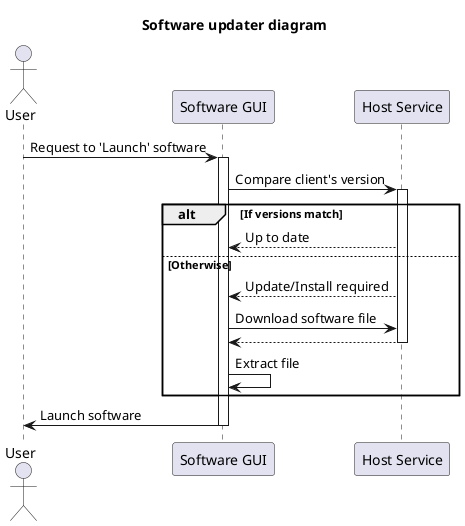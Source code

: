 @startuml

title "Software updater diagram"

actor User
participant "Software GUI" as ClientApp
participant "Host Service" as Database

User -> ClientApp++: Request to 'Launch' software
ClientApp -> Database++: Compare client's version
alt If versions match
    ClientApp <-- Database: Up to date
else Otherwise
    ClientApp <-- Database: Update/Install required
    ClientApp -> Database: Download software file
    ClientApp <-- Database--

    ClientApp -> ClientApp: Extract file
end
User <- ClientApp--: Launch software


@enduml

